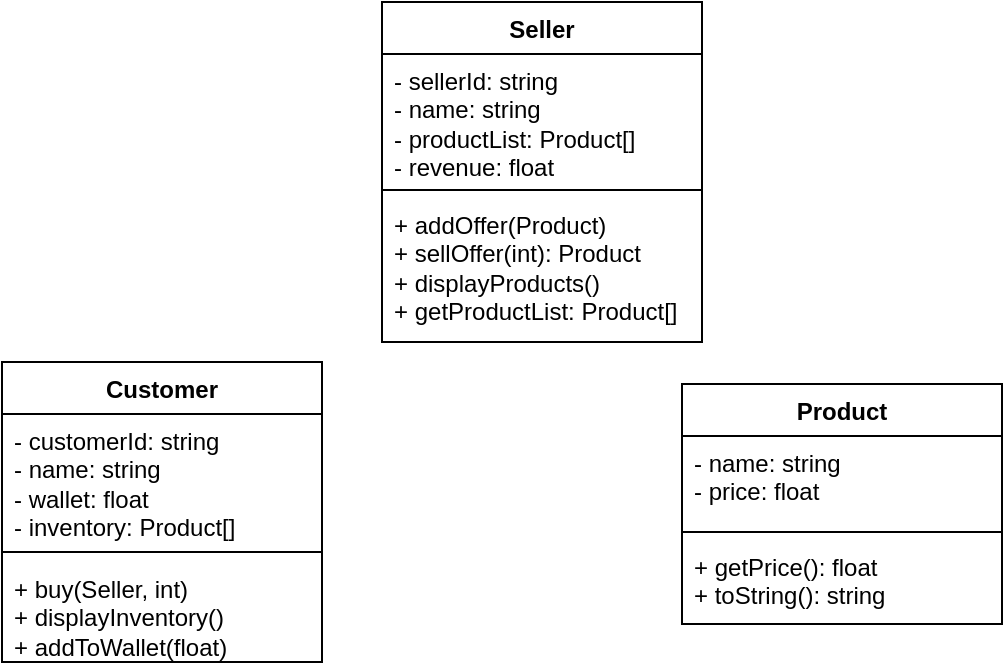 <mxfile version="22.1.5" type="device">
  <diagram name="Strona-1" id="DK6xHELxvSk7f4JCNxJK">
    <mxGraphModel dx="1050" dy="530" grid="1" gridSize="10" guides="1" tooltips="1" connect="1" arrows="1" fold="1" page="1" pageScale="1" pageWidth="827" pageHeight="1169" math="0" shadow="0">
      <root>
        <mxCell id="0" />
        <mxCell id="1" parent="0" />
        <mxCell id="2Rg5PpvAqTmXCK-v0Xln-5" value="Customer" style="swimlane;fontStyle=1;align=center;verticalAlign=top;childLayout=stackLayout;horizontal=1;startSize=26;horizontalStack=0;resizeParent=1;resizeParentMax=0;resizeLast=0;collapsible=1;marginBottom=0;whiteSpace=wrap;html=1;" vertex="1" parent="1">
          <mxGeometry x="130" y="270" width="160" height="150" as="geometry" />
        </mxCell>
        <mxCell id="2Rg5PpvAqTmXCK-v0Xln-6" value="&lt;div&gt;- customerId: string&lt;/div&gt;&lt;div&gt;- name: string&lt;/div&gt;&lt;div&gt;- wallet: float&lt;br&gt;&lt;/div&gt;&lt;div&gt;- inventory: Product[]&lt;br&gt;&lt;/div&gt;" style="text;strokeColor=none;fillColor=none;align=left;verticalAlign=top;spacingLeft=4;spacingRight=4;overflow=hidden;rotatable=0;points=[[0,0.5],[1,0.5]];portConstraint=eastwest;whiteSpace=wrap;html=1;" vertex="1" parent="2Rg5PpvAqTmXCK-v0Xln-5">
          <mxGeometry y="26" width="160" height="64" as="geometry" />
        </mxCell>
        <mxCell id="2Rg5PpvAqTmXCK-v0Xln-7" value="" style="line;strokeWidth=1;fillColor=none;align=left;verticalAlign=middle;spacingTop=-1;spacingLeft=3;spacingRight=3;rotatable=0;labelPosition=right;points=[];portConstraint=eastwest;strokeColor=inherit;" vertex="1" parent="2Rg5PpvAqTmXCK-v0Xln-5">
          <mxGeometry y="90" width="160" height="10" as="geometry" />
        </mxCell>
        <mxCell id="2Rg5PpvAqTmXCK-v0Xln-8" value="&lt;div&gt;+ buy(Seller, int)&lt;br&gt;&lt;/div&gt;&lt;div&gt;+ displayInventory()&lt;br&gt;&lt;/div&gt;&lt;div&gt;+ addToWallet(float)&lt;br&gt;&lt;/div&gt;" style="text;strokeColor=none;fillColor=none;align=left;verticalAlign=top;spacingLeft=4;spacingRight=4;overflow=hidden;rotatable=0;points=[[0,0.5],[1,0.5]];portConstraint=eastwest;whiteSpace=wrap;html=1;" vertex="1" parent="2Rg5PpvAqTmXCK-v0Xln-5">
          <mxGeometry y="100" width="160" height="50" as="geometry" />
        </mxCell>
        <mxCell id="2Rg5PpvAqTmXCK-v0Xln-9" value="Product" style="swimlane;fontStyle=1;align=center;verticalAlign=top;childLayout=stackLayout;horizontal=1;startSize=26;horizontalStack=0;resizeParent=1;resizeParentMax=0;resizeLast=0;collapsible=1;marginBottom=0;whiteSpace=wrap;html=1;" vertex="1" parent="1">
          <mxGeometry x="470" y="281" width="160" height="120" as="geometry" />
        </mxCell>
        <mxCell id="2Rg5PpvAqTmXCK-v0Xln-10" value="&lt;div&gt;- name: string&lt;/div&gt;&lt;div&gt;- price: float&lt;/div&gt;" style="text;strokeColor=none;fillColor=none;align=left;verticalAlign=top;spacingLeft=4;spacingRight=4;overflow=hidden;rotatable=0;points=[[0,0.5],[1,0.5]];portConstraint=eastwest;whiteSpace=wrap;html=1;" vertex="1" parent="2Rg5PpvAqTmXCK-v0Xln-9">
          <mxGeometry y="26" width="160" height="44" as="geometry" />
        </mxCell>
        <mxCell id="2Rg5PpvAqTmXCK-v0Xln-11" value="" style="line;strokeWidth=1;fillColor=none;align=left;verticalAlign=middle;spacingTop=-1;spacingLeft=3;spacingRight=3;rotatable=0;labelPosition=right;points=[];portConstraint=eastwest;strokeColor=inherit;" vertex="1" parent="2Rg5PpvAqTmXCK-v0Xln-9">
          <mxGeometry y="70" width="160" height="8" as="geometry" />
        </mxCell>
        <mxCell id="2Rg5PpvAqTmXCK-v0Xln-12" value="+ getPrice(): float&lt;br&gt;&lt;div&gt;+ toString(): string&lt;/div&gt;" style="text;strokeColor=none;fillColor=none;align=left;verticalAlign=top;spacingLeft=4;spacingRight=4;overflow=hidden;rotatable=0;points=[[0,0.5],[1,0.5]];portConstraint=eastwest;whiteSpace=wrap;html=1;" vertex="1" parent="2Rg5PpvAqTmXCK-v0Xln-9">
          <mxGeometry y="78" width="160" height="42" as="geometry" />
        </mxCell>
        <mxCell id="2Rg5PpvAqTmXCK-v0Xln-1" value="Seller" style="swimlane;fontStyle=1;align=center;verticalAlign=top;childLayout=stackLayout;horizontal=1;startSize=26;horizontalStack=0;resizeParent=1;resizeParentMax=0;resizeLast=0;collapsible=1;marginBottom=0;whiteSpace=wrap;html=1;" vertex="1" parent="1">
          <mxGeometry x="320" y="90" width="160" height="170" as="geometry" />
        </mxCell>
        <mxCell id="2Rg5PpvAqTmXCK-v0Xln-2" value="&lt;div&gt;- sellerId: string&lt;/div&gt;&lt;div&gt;- name: string&lt;/div&gt;&lt;div&gt;- productList: Product[]&lt;br&gt;&lt;/div&gt;&lt;div&gt;- revenue: float&lt;br&gt;&lt;/div&gt;" style="text;strokeColor=none;fillColor=none;align=left;verticalAlign=top;spacingLeft=4;spacingRight=4;overflow=hidden;rotatable=0;points=[[0,0.5],[1,0.5]];portConstraint=eastwest;whiteSpace=wrap;html=1;" vertex="1" parent="2Rg5PpvAqTmXCK-v0Xln-1">
          <mxGeometry y="26" width="160" height="64" as="geometry" />
        </mxCell>
        <mxCell id="2Rg5PpvAqTmXCK-v0Xln-3" value="" style="line;strokeWidth=1;fillColor=none;align=left;verticalAlign=middle;spacingTop=-1;spacingLeft=3;spacingRight=3;rotatable=0;labelPosition=right;points=[];portConstraint=eastwest;strokeColor=inherit;" vertex="1" parent="2Rg5PpvAqTmXCK-v0Xln-1">
          <mxGeometry y="90" width="160" height="8" as="geometry" />
        </mxCell>
        <mxCell id="2Rg5PpvAqTmXCK-v0Xln-4" value="&lt;div&gt;+ addOffer(Product)&lt;/div&gt;&lt;div&gt;+ sellOffer(int): Product&lt;br&gt;&lt;/div&gt;&lt;div&gt;+ displayProducts()&lt;/div&gt;&lt;div&gt;+ getProductList: Product[]&lt;br&gt;&lt;/div&gt;" style="text;strokeColor=none;fillColor=none;align=left;verticalAlign=top;spacingLeft=4;spacingRight=4;overflow=hidden;rotatable=0;points=[[0,0.5],[1,0.5]];portConstraint=eastwest;whiteSpace=wrap;html=1;" vertex="1" parent="2Rg5PpvAqTmXCK-v0Xln-1">
          <mxGeometry y="98" width="160" height="72" as="geometry" />
        </mxCell>
      </root>
    </mxGraphModel>
  </diagram>
</mxfile>
